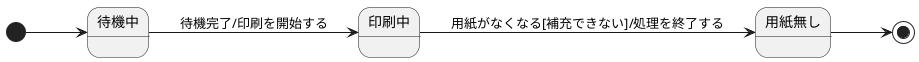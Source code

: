 @startuml
left to right direction
[*] --> 待機中
待機中 --> 印刷中 : 待機完了/印刷を開始する
印刷中 --> 用紙無し : 用紙がなくなる[補充できない]/処理を終了する
用紙無し --> [*]
@enduml
' （１）あるプリンターには「待機中」「印刷中」「用紙無し」の各状態があります。これらの状態の
' 遷移をステートマシン図で描いてください。